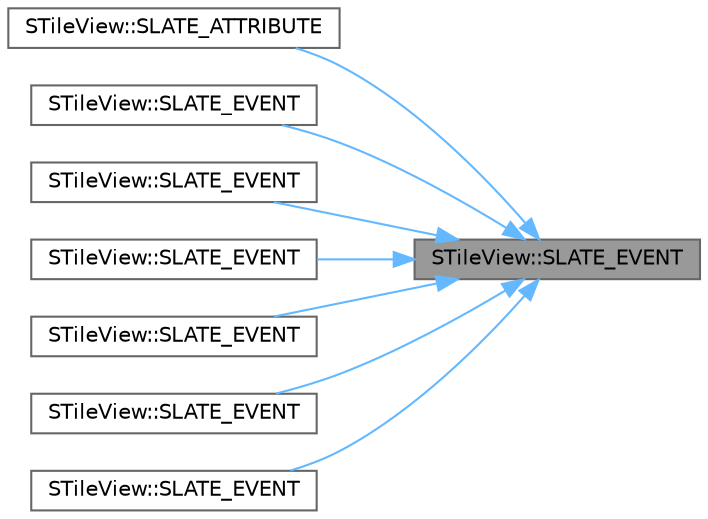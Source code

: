 digraph "STileView::SLATE_EVENT"
{
 // INTERACTIVE_SVG=YES
 // LATEX_PDF_SIZE
  bgcolor="transparent";
  edge [fontname=Helvetica,fontsize=10,labelfontname=Helvetica,labelfontsize=10];
  node [fontname=Helvetica,fontsize=10,shape=box,height=0.2,width=0.4];
  rankdir="RL";
  Node1 [id="Node000001",label="STileView::SLATE_EVENT",height=0.2,width=0.4,color="gray40", fillcolor="grey60", style="filled", fontcolor="black",tooltip=" "];
  Node1 -> Node2 [id="edge1_Node000001_Node000002",dir="back",color="steelblue1",style="solid",tooltip=" "];
  Node2 [id="Node000002",label="STileView::SLATE_ATTRIBUTE",height=0.2,width=0.4,color="grey40", fillcolor="white", style="filled",URL="$d0/d1a/classSTileView.html#a41b330309ed1aac390d7f644c96a486e",tooltip="Assign this to get more diagnostics from the list view."];
  Node1 -> Node3 [id="edge2_Node000001_Node000003",dir="back",color="steelblue1",style="solid",tooltip=" "];
  Node3 [id="Node000003",label="STileView::SLATE_EVENT",height=0.2,width=0.4,color="grey40", fillcolor="white", style="filled",URL="$d0/d1a/classSTileView.html#a5880ffbeec4219525b21db33665ad6d3",tooltip=" "];
  Node1 -> Node4 [id="edge3_Node000001_Node000004",dir="back",color="steelblue1",style="solid",tooltip=" "];
  Node4 [id="Node000004",label="STileView::SLATE_EVENT",height=0.2,width=0.4,color="grey40", fillcolor="white", style="filled",URL="$d0/d1a/classSTileView.html#af80b3d1d5f995f9ad46bd39ba80dd81f",tooltip=" "];
  Node1 -> Node5 [id="edge4_Node000001_Node000005",dir="back",color="steelblue1",style="solid",tooltip=" "];
  Node5 [id="Node000005",label="STileView::SLATE_EVENT",height=0.2,width=0.4,color="grey40", fillcolor="white", style="filled",URL="$d0/d1a/classSTileView.html#af0efc370efebf8a0ed1d4c43d90daf5a",tooltip=" "];
  Node1 -> Node6 [id="edge5_Node000001_Node000006",dir="back",color="steelblue1",style="solid",tooltip=" "];
  Node6 [id="Node000006",label="STileView::SLATE_EVENT",height=0.2,width=0.4,color="grey40", fillcolor="white", style="filled",URL="$d0/d1a/classSTileView.html#a57da256284f34168a3fe20b8c37a594d",tooltip=" "];
  Node1 -> Node7 [id="edge6_Node000001_Node000007",dir="back",color="steelblue1",style="solid",tooltip=" "];
  Node7 [id="Node000007",label="STileView::SLATE_EVENT",height=0.2,width=0.4,color="grey40", fillcolor="white", style="filled",URL="$d0/d1a/classSTileView.html#ac73e1ec92a4c41440b3847ad7faef155",tooltip=" "];
  Node1 -> Node8 [id="edge7_Node000001_Node000008",dir="back",color="steelblue1",style="solid",tooltip=" "];
  Node8 [id="Node000008",label="STileView::SLATE_EVENT",height=0.2,width=0.4,color="grey40", fillcolor="white", style="filled",URL="$d0/d1a/classSTileView.html#a08c86e0b0a3592c7db3ca0035b4b33f1",tooltip=" "];
}
